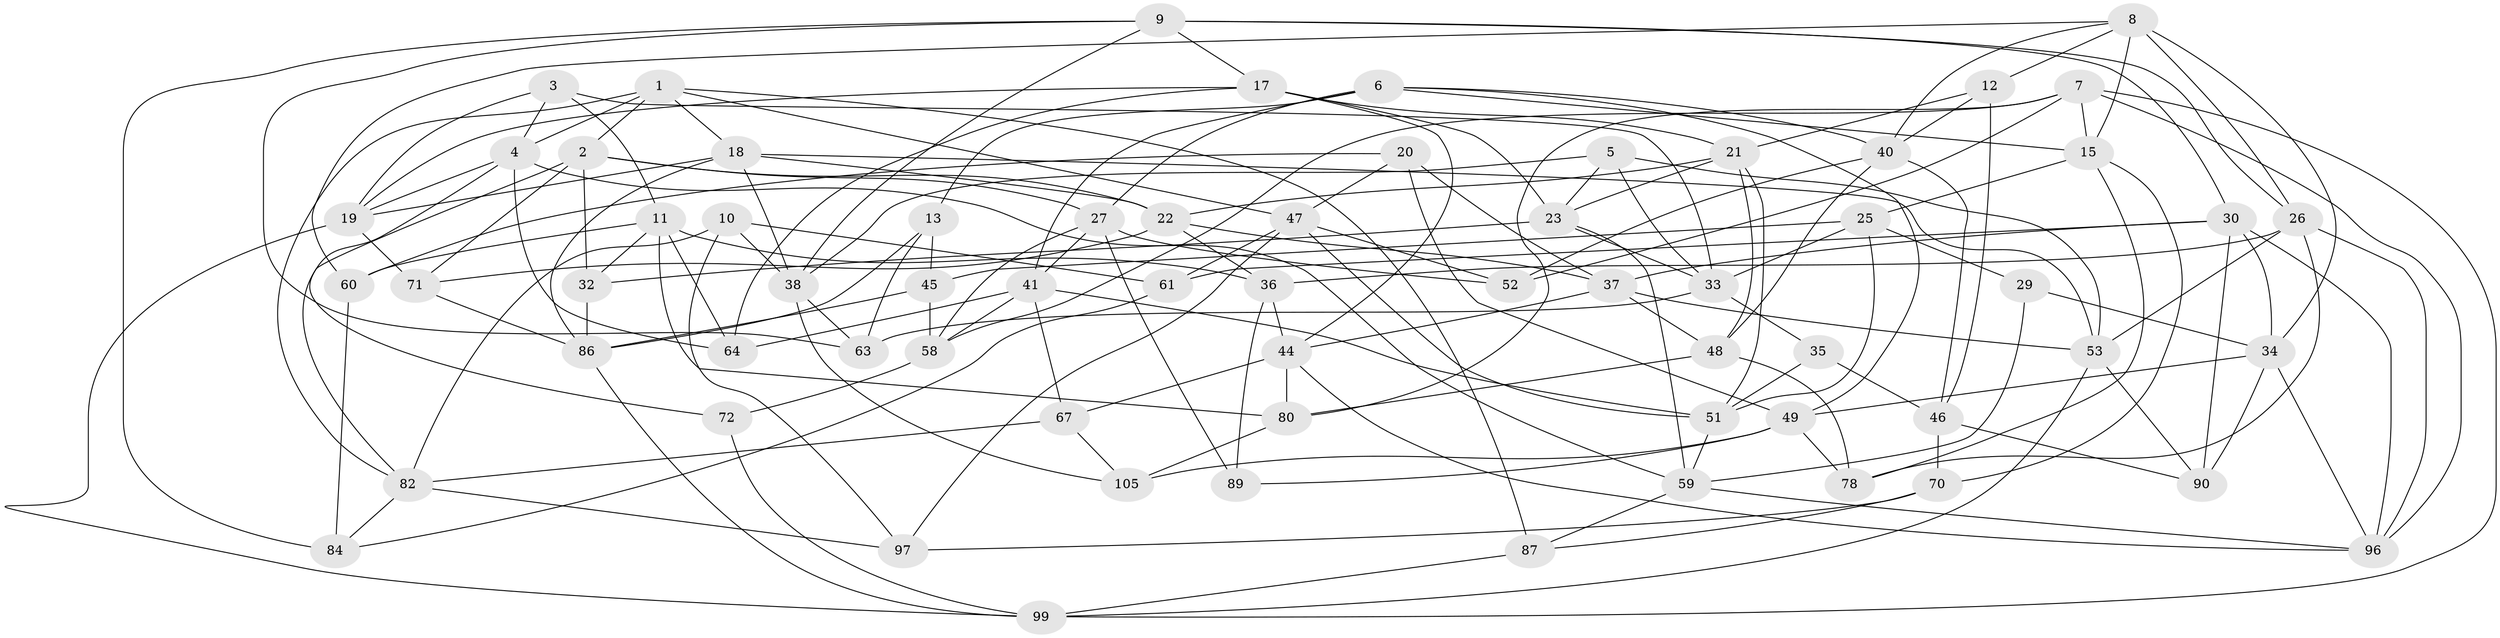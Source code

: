// Generated by graph-tools (version 1.1) at 2025/52/02/27/25 19:52:30]
// undirected, 66 vertices, 167 edges
graph export_dot {
graph [start="1"]
  node [color=gray90,style=filled];
  1 [super="+81"];
  2 [super="+74"];
  3;
  4 [super="+79"];
  5;
  6 [super="+14"];
  7 [super="+24"];
  8 [super="+50"];
  9 [super="+69"];
  10;
  11 [super="+91"];
  12;
  13;
  15 [super="+16"];
  17 [super="+43"];
  18 [super="+28"];
  19 [super="+54"];
  20;
  21 [super="+62"];
  22 [super="+66"];
  23 [super="+95"];
  25 [super="+75"];
  26 [super="+31"];
  27 [super="+88"];
  29;
  30 [super="+57"];
  32;
  33 [super="+56"];
  34 [super="+94"];
  35;
  36 [super="+93"];
  37 [super="+39"];
  38 [super="+104"];
  40 [super="+42"];
  41 [super="+106"];
  44 [super="+85"];
  45;
  46 [super="+73"];
  47 [super="+65"];
  48 [super="+68"];
  49 [super="+55"];
  51 [super="+76"];
  52;
  53 [super="+77"];
  58 [super="+98"];
  59 [super="+83"];
  60;
  61;
  63;
  64;
  67;
  70;
  71;
  72;
  78;
  80 [super="+101"];
  82 [super="+92"];
  84;
  86 [super="+103"];
  87;
  89;
  90;
  96 [super="+100"];
  97;
  99 [super="+102"];
  105;
  1 -- 82;
  1 -- 2;
  1 -- 4;
  1 -- 87;
  1 -- 47;
  1 -- 18;
  2 -- 32;
  2 -- 71;
  2 -- 27;
  2 -- 82;
  2 -- 22;
  3 -- 19;
  3 -- 11;
  3 -- 33;
  3 -- 4;
  4 -- 19;
  4 -- 64;
  4 -- 72;
  4 -- 59;
  5 -- 53;
  5 -- 23;
  5 -- 33;
  5 -- 38;
  6 -- 40;
  6 -- 13;
  6 -- 15;
  6 -- 49;
  6 -- 27;
  6 -- 41;
  7 -- 99;
  7 -- 96;
  7 -- 80;
  7 -- 15;
  7 -- 52;
  7 -- 58;
  8 -- 15;
  8 -- 12;
  8 -- 60;
  8 -- 26;
  8 -- 40;
  8 -- 34;
  9 -- 38;
  9 -- 84;
  9 -- 26;
  9 -- 63;
  9 -- 30;
  9 -- 17;
  10 -- 61;
  10 -- 38;
  10 -- 82;
  10 -- 97;
  11 -- 32;
  11 -- 36;
  11 -- 64;
  11 -- 60;
  11 -- 80;
  12 -- 40;
  12 -- 46;
  12 -- 21;
  13 -- 86;
  13 -- 45;
  13 -- 63;
  15 -- 25;
  15 -- 78;
  15 -- 70;
  17 -- 44;
  17 -- 19;
  17 -- 21;
  17 -- 64;
  17 -- 23;
  18 -- 53;
  18 -- 86;
  18 -- 38;
  18 -- 19;
  18 -- 22;
  19 -- 71;
  19 -- 99;
  20 -- 49;
  20 -- 60;
  20 -- 37;
  20 -- 47;
  21 -- 48;
  21 -- 22;
  21 -- 23;
  21 -- 51;
  22 -- 71;
  22 -- 37;
  22 -- 36;
  23 -- 33;
  23 -- 32;
  23 -- 59;
  25 -- 33;
  25 -- 29 [weight=2];
  25 -- 45;
  25 -- 51;
  26 -- 78;
  26 -- 53;
  26 -- 36;
  26 -- 96;
  27 -- 41;
  27 -- 52;
  27 -- 89;
  27 -- 58;
  29 -- 59;
  29 -- 34;
  30 -- 61;
  30 -- 90;
  30 -- 34;
  30 -- 37;
  30 -- 96;
  32 -- 86;
  33 -- 35;
  33 -- 63;
  34 -- 90;
  34 -- 49;
  34 -- 96;
  35 -- 46 [weight=2];
  35 -- 51;
  36 -- 89 [weight=2];
  36 -- 44;
  37 -- 44;
  37 -- 48;
  37 -- 53;
  38 -- 63;
  38 -- 105;
  40 -- 48;
  40 -- 52;
  40 -- 46;
  41 -- 67;
  41 -- 51;
  41 -- 64;
  41 -- 58;
  44 -- 80;
  44 -- 96;
  44 -- 67;
  45 -- 58;
  45 -- 86;
  46 -- 70;
  46 -- 90;
  47 -- 52;
  47 -- 97;
  47 -- 61;
  47 -- 51;
  48 -- 80 [weight=2];
  48 -- 78;
  49 -- 89;
  49 -- 105;
  49 -- 78;
  51 -- 59;
  53 -- 99;
  53 -- 90;
  58 -- 72 [weight=2];
  59 -- 96;
  59 -- 87;
  60 -- 84;
  61 -- 84;
  67 -- 105;
  67 -- 82;
  70 -- 87;
  70 -- 97;
  71 -- 86;
  72 -- 99;
  80 -- 105;
  82 -- 84;
  82 -- 97;
  86 -- 99;
  87 -- 99;
}
